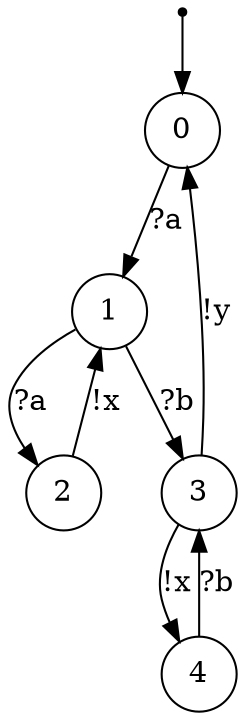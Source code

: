 digraph {
 node [shape=point] ENTRY
 node [shape=circle]
 ENTRY -> 0
0 -> 1 [label="?a"]
1 -> 3 [label="?b"]
3 -> 0 [label="!y"]
3 -> 4 [label="!x"]
4 -> 3 [label="?b"]
1 -> 2 [label="?a"]
2 -> 1 [label="!x"]
}